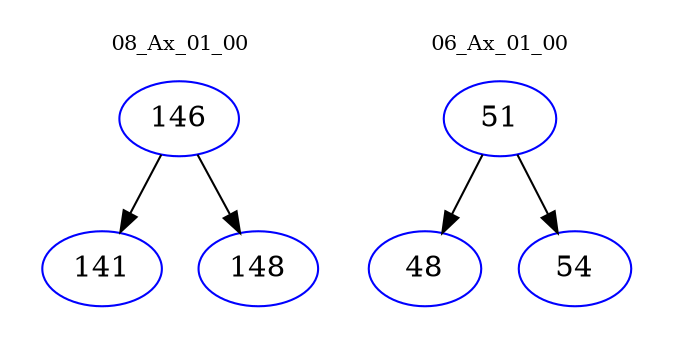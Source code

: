 digraph{
subgraph cluster_0 {
color = white
label = "08_Ax_01_00";
fontsize=10;
T0_146 [label="146", color="blue"]
T0_146 -> T0_141 [color="black"]
T0_141 [label="141", color="blue"]
T0_146 -> T0_148 [color="black"]
T0_148 [label="148", color="blue"]
}
subgraph cluster_1 {
color = white
label = "06_Ax_01_00";
fontsize=10;
T1_51 [label="51", color="blue"]
T1_51 -> T1_48 [color="black"]
T1_48 [label="48", color="blue"]
T1_51 -> T1_54 [color="black"]
T1_54 [label="54", color="blue"]
}
}
